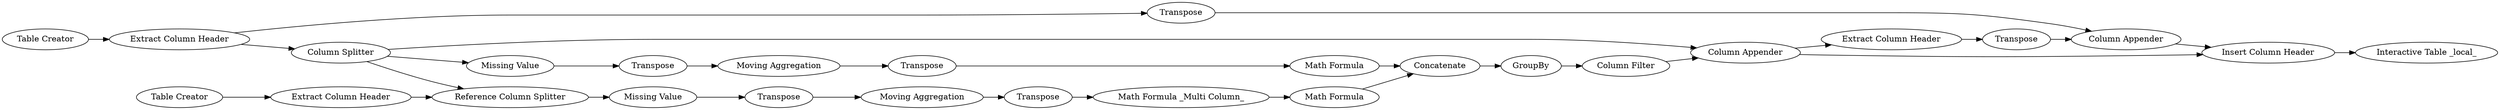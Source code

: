 digraph {
	"-8302141376099272669_40" [label="Column Appender"]
	"-8302141376099272669_39" [label=Transpose]
	"-8302141376099272669_27" [label="Math Formula _Multi Column_"]
	"-8302141376099272669_8" [label="Missing Value"]
	"-8302141376099272669_26" [label="Moving Aggregation"]
	"-8302141376099272669_5" [label="Extract Column Header"]
	"-8302141376099272669_20" [label=Transpose]
	"-8302141376099272669_23" [label="Moving Aggregation"]
	"-8302141376099272669_45" [label="Interactive Table _local_"]
	"-8302141376099272669_33" [label="Math Formula"]
	"-8302141376099272669_31" [label=GroupBy]
	"-8302141376099272669_18" [label="Missing Value"]
	"-8302141376099272669_25" [label=Transpose]
	"-8302141376099272669_42" [label="Reference Column Splitter"]
	"-8302141376099272669_38" [label="Extract Column Header"]
	"-8302141376099272669_1" [label="Table Creator"]
	"-8302141376099272669_36" [label="Insert Column Header"]
	"-8302141376099272669_41" [label="Column Splitter"]
	"-8302141376099272669_43" [label="Column Filter"]
	"-8302141376099272669_37" [label=Transpose]
	"-8302141376099272669_24" [label=Transpose]
	"-8302141376099272669_2" [label="Table Creator"]
	"-8302141376099272669_28" [label=Concatenate]
	"-8302141376099272669_4" [label="Extract Column Header"]
	"-8302141376099272669_19" [label=Transpose]
	"-8302141376099272669_35" [label="Math Formula"]
	"-8302141376099272669_44" [label="Column Appender"]
	"-8302141376099272669_1" -> "-8302141376099272669_4"
	"-8302141376099272669_28" -> "-8302141376099272669_31"
	"-8302141376099272669_8" -> "-8302141376099272669_20"
	"-8302141376099272669_26" -> "-8302141376099272669_25"
	"-8302141376099272669_20" -> "-8302141376099272669_23"
	"-8302141376099272669_2" -> "-8302141376099272669_5"
	"-8302141376099272669_40" -> "-8302141376099272669_36"
	"-8302141376099272669_35" -> "-8302141376099272669_28"
	"-8302141376099272669_41" -> "-8302141376099272669_42"
	"-8302141376099272669_36" -> "-8302141376099272669_45"
	"-8302141376099272669_5" -> "-8302141376099272669_42"
	"-8302141376099272669_38" -> "-8302141376099272669_39"
	"-8302141376099272669_33" -> "-8302141376099272669_28"
	"-8302141376099272669_44" -> "-8302141376099272669_38"
	"-8302141376099272669_41" -> "-8302141376099272669_8"
	"-8302141376099272669_25" -> "-8302141376099272669_27"
	"-8302141376099272669_18" -> "-8302141376099272669_19"
	"-8302141376099272669_23" -> "-8302141376099272669_24"
	"-8302141376099272669_24" -> "-8302141376099272669_33"
	"-8302141376099272669_27" -> "-8302141376099272669_35"
	"-8302141376099272669_31" -> "-8302141376099272669_43"
	"-8302141376099272669_43" -> "-8302141376099272669_44"
	"-8302141376099272669_44" -> "-8302141376099272669_36"
	"-8302141376099272669_4" -> "-8302141376099272669_41"
	"-8302141376099272669_42" -> "-8302141376099272669_18"
	"-8302141376099272669_4" -> "-8302141376099272669_37"
	"-8302141376099272669_37" -> "-8302141376099272669_40"
	"-8302141376099272669_39" -> "-8302141376099272669_40"
	"-8302141376099272669_41" -> "-8302141376099272669_44"
	"-8302141376099272669_19" -> "-8302141376099272669_26"
	rankdir=LR
}

